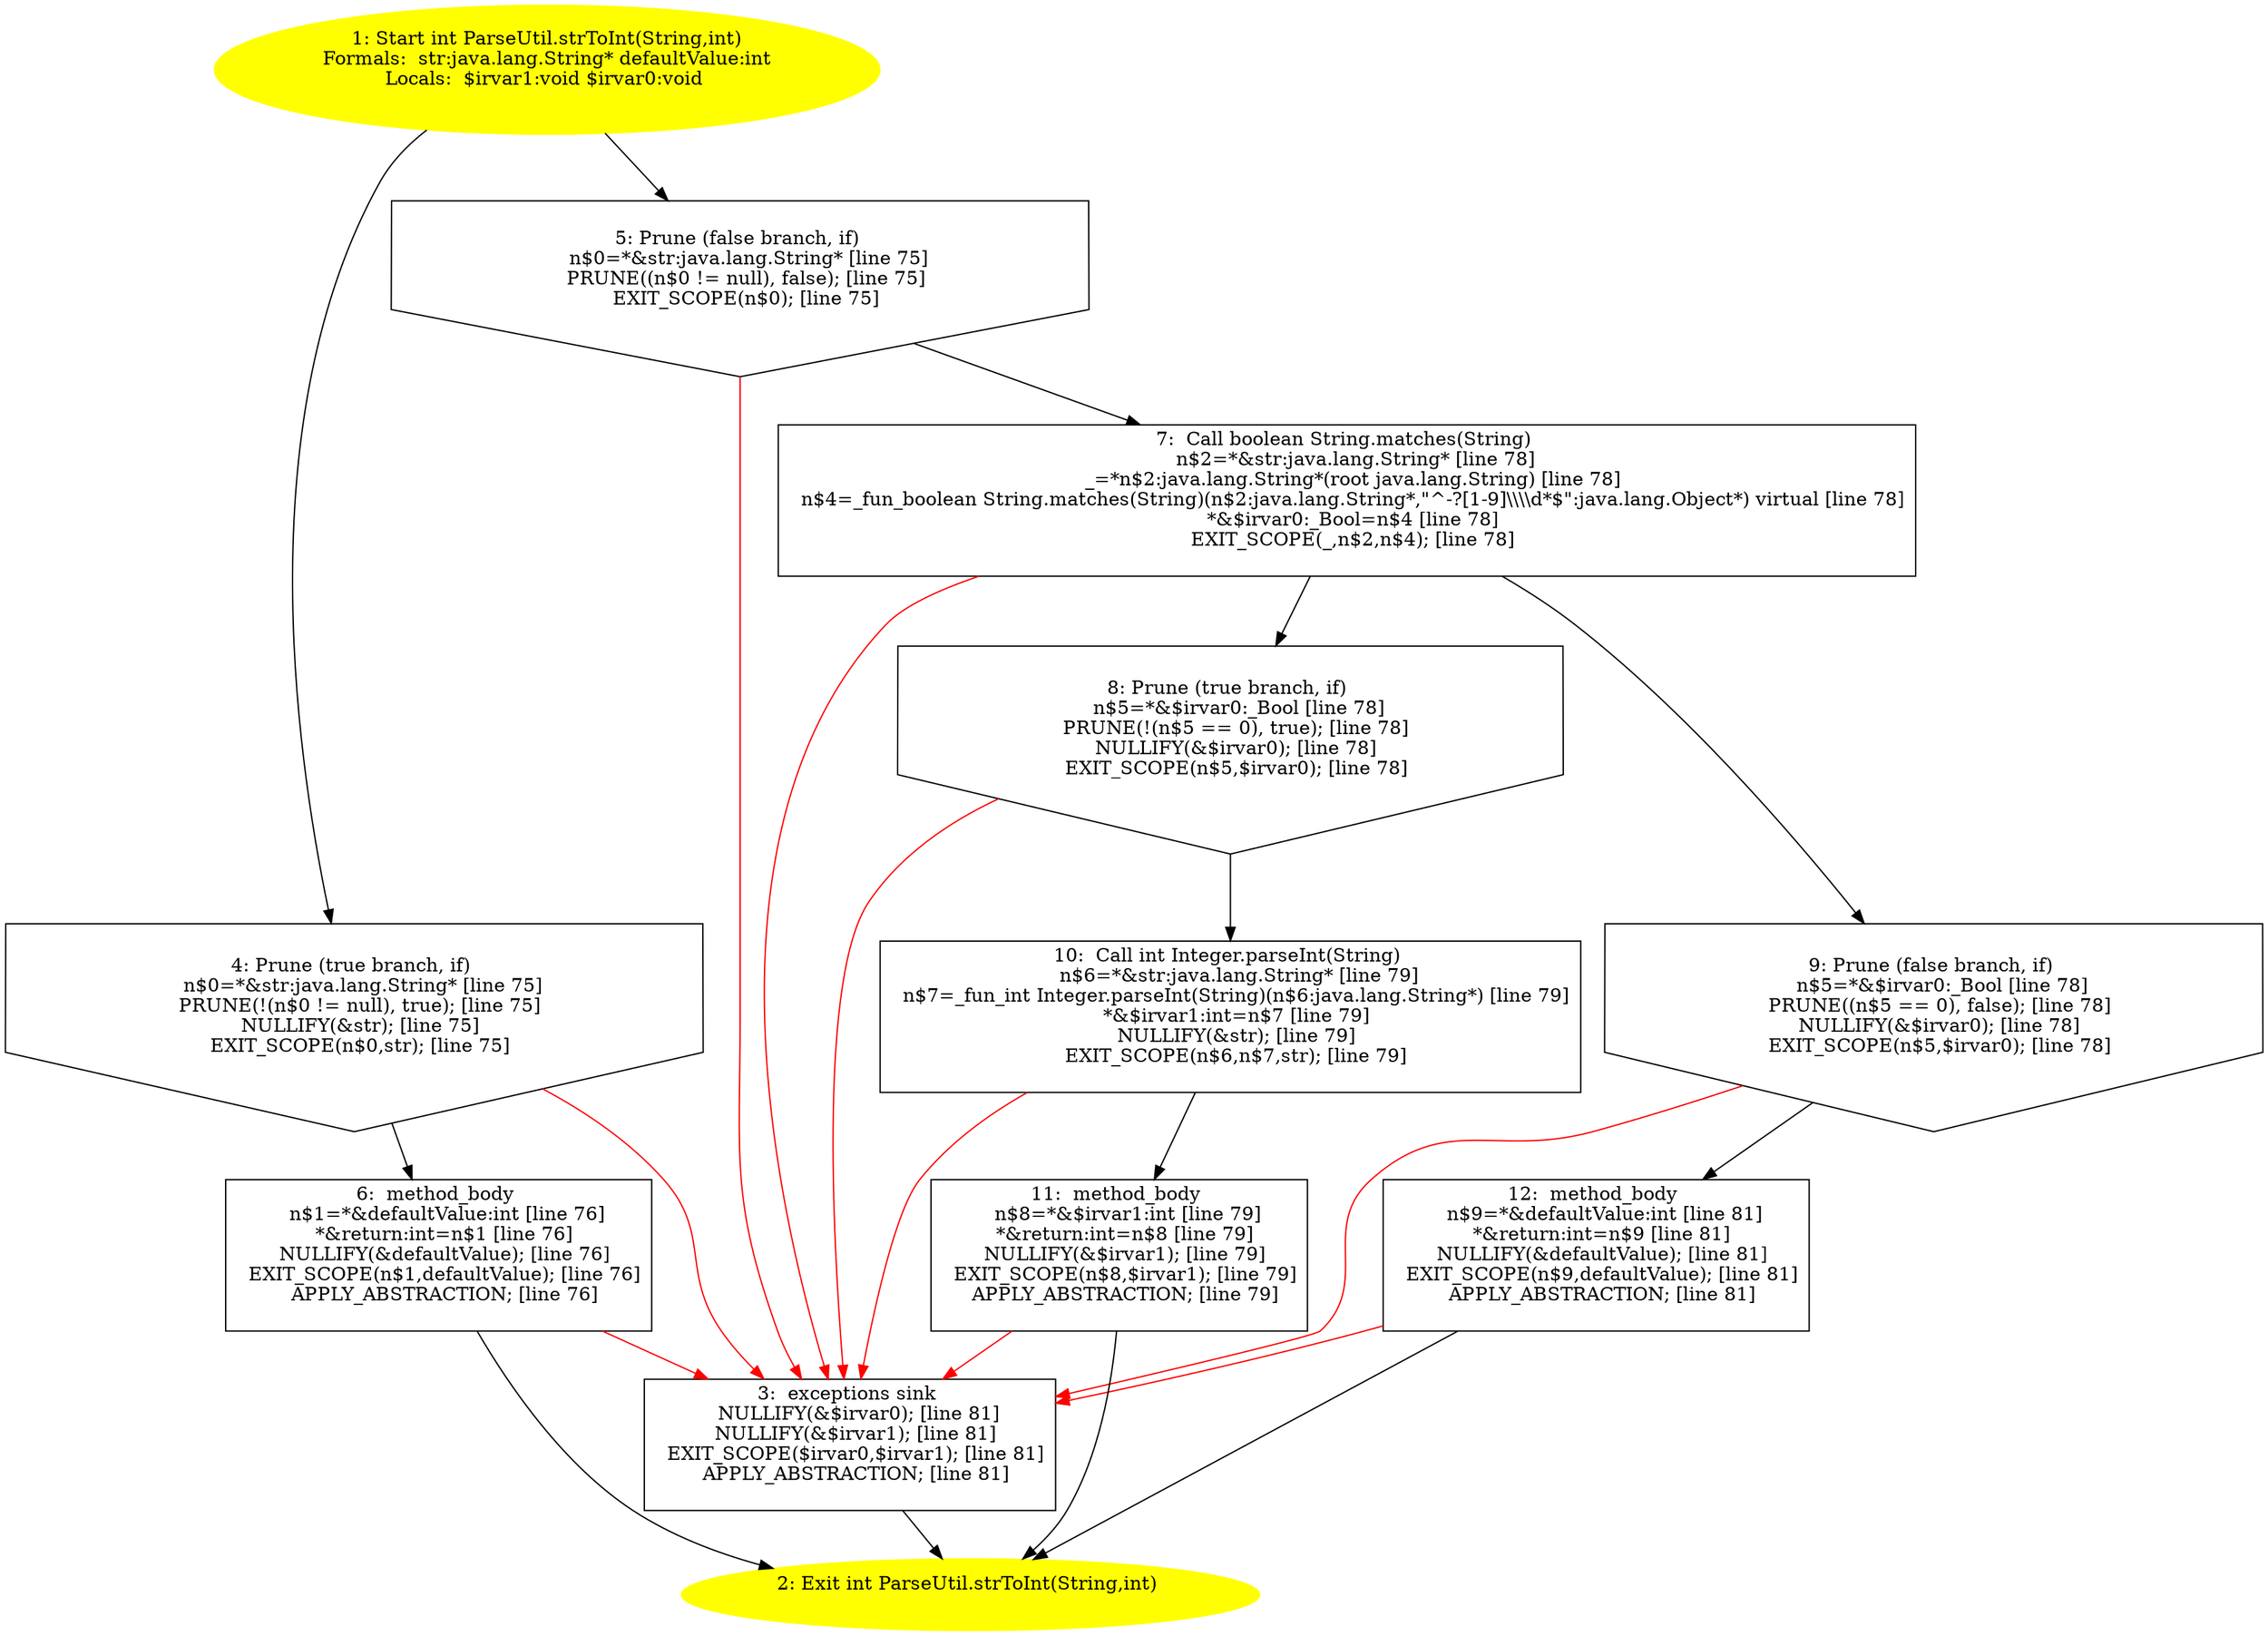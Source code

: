 /* @generated */
digraph cfg {
"com.zrlog.util.ParseUtil.strToInt(java.lang.String,int):int.4270eef770482b5be71871419fcf34ee_1" [label="1: Start int ParseUtil.strToInt(String,int)\nFormals:  str:java.lang.String* defaultValue:int\nLocals:  $irvar1:void $irvar0:void \n  " color=yellow style=filled]
	

	 "com.zrlog.util.ParseUtil.strToInt(java.lang.String,int):int.4270eef770482b5be71871419fcf34ee_1" -> "com.zrlog.util.ParseUtil.strToInt(java.lang.String,int):int.4270eef770482b5be71871419fcf34ee_4" ;
	 "com.zrlog.util.ParseUtil.strToInt(java.lang.String,int):int.4270eef770482b5be71871419fcf34ee_1" -> "com.zrlog.util.ParseUtil.strToInt(java.lang.String,int):int.4270eef770482b5be71871419fcf34ee_5" ;
"com.zrlog.util.ParseUtil.strToInt(java.lang.String,int):int.4270eef770482b5be71871419fcf34ee_2" [label="2: Exit int ParseUtil.strToInt(String,int) \n  " color=yellow style=filled]
	

"com.zrlog.util.ParseUtil.strToInt(java.lang.String,int):int.4270eef770482b5be71871419fcf34ee_3" [label="3:  exceptions sink \n   NULLIFY(&$irvar0); [line 81]\n  NULLIFY(&$irvar1); [line 81]\n  EXIT_SCOPE($irvar0,$irvar1); [line 81]\n  APPLY_ABSTRACTION; [line 81]\n " shape="box"]
	

	 "com.zrlog.util.ParseUtil.strToInt(java.lang.String,int):int.4270eef770482b5be71871419fcf34ee_3" -> "com.zrlog.util.ParseUtil.strToInt(java.lang.String,int):int.4270eef770482b5be71871419fcf34ee_2" ;
"com.zrlog.util.ParseUtil.strToInt(java.lang.String,int):int.4270eef770482b5be71871419fcf34ee_4" [label="4: Prune (true branch, if) \n   n$0=*&str:java.lang.String* [line 75]\n  PRUNE(!(n$0 != null), true); [line 75]\n  NULLIFY(&str); [line 75]\n  EXIT_SCOPE(n$0,str); [line 75]\n " shape="invhouse"]
	

	 "com.zrlog.util.ParseUtil.strToInt(java.lang.String,int):int.4270eef770482b5be71871419fcf34ee_4" -> "com.zrlog.util.ParseUtil.strToInt(java.lang.String,int):int.4270eef770482b5be71871419fcf34ee_6" ;
	 "com.zrlog.util.ParseUtil.strToInt(java.lang.String,int):int.4270eef770482b5be71871419fcf34ee_4" -> "com.zrlog.util.ParseUtil.strToInt(java.lang.String,int):int.4270eef770482b5be71871419fcf34ee_3" [color="red" ];
"com.zrlog.util.ParseUtil.strToInt(java.lang.String,int):int.4270eef770482b5be71871419fcf34ee_5" [label="5: Prune (false branch, if) \n   n$0=*&str:java.lang.String* [line 75]\n  PRUNE((n$0 != null), false); [line 75]\n  EXIT_SCOPE(n$0); [line 75]\n " shape="invhouse"]
	

	 "com.zrlog.util.ParseUtil.strToInt(java.lang.String,int):int.4270eef770482b5be71871419fcf34ee_5" -> "com.zrlog.util.ParseUtil.strToInt(java.lang.String,int):int.4270eef770482b5be71871419fcf34ee_7" ;
	 "com.zrlog.util.ParseUtil.strToInt(java.lang.String,int):int.4270eef770482b5be71871419fcf34ee_5" -> "com.zrlog.util.ParseUtil.strToInt(java.lang.String,int):int.4270eef770482b5be71871419fcf34ee_3" [color="red" ];
"com.zrlog.util.ParseUtil.strToInt(java.lang.String,int):int.4270eef770482b5be71871419fcf34ee_6" [label="6:  method_body \n   n$1=*&defaultValue:int [line 76]\n  *&return:int=n$1 [line 76]\n  NULLIFY(&defaultValue); [line 76]\n  EXIT_SCOPE(n$1,defaultValue); [line 76]\n  APPLY_ABSTRACTION; [line 76]\n " shape="box"]
	

	 "com.zrlog.util.ParseUtil.strToInt(java.lang.String,int):int.4270eef770482b5be71871419fcf34ee_6" -> "com.zrlog.util.ParseUtil.strToInt(java.lang.String,int):int.4270eef770482b5be71871419fcf34ee_2" ;
	 "com.zrlog.util.ParseUtil.strToInt(java.lang.String,int):int.4270eef770482b5be71871419fcf34ee_6" -> "com.zrlog.util.ParseUtil.strToInt(java.lang.String,int):int.4270eef770482b5be71871419fcf34ee_3" [color="red" ];
"com.zrlog.util.ParseUtil.strToInt(java.lang.String,int):int.4270eef770482b5be71871419fcf34ee_7" [label="7:  Call boolean String.matches(String) \n   n$2=*&str:java.lang.String* [line 78]\n  _=*n$2:java.lang.String*(root java.lang.String) [line 78]\n  n$4=_fun_boolean String.matches(String)(n$2:java.lang.String*,\"^-?[1-9]\\\\\\\\d*$\":java.lang.Object*) virtual [line 78]\n  *&$irvar0:_Bool=n$4 [line 78]\n  EXIT_SCOPE(_,n$2,n$4); [line 78]\n " shape="box"]
	

	 "com.zrlog.util.ParseUtil.strToInt(java.lang.String,int):int.4270eef770482b5be71871419fcf34ee_7" -> "com.zrlog.util.ParseUtil.strToInt(java.lang.String,int):int.4270eef770482b5be71871419fcf34ee_8" ;
	 "com.zrlog.util.ParseUtil.strToInt(java.lang.String,int):int.4270eef770482b5be71871419fcf34ee_7" -> "com.zrlog.util.ParseUtil.strToInt(java.lang.String,int):int.4270eef770482b5be71871419fcf34ee_9" ;
	 "com.zrlog.util.ParseUtil.strToInt(java.lang.String,int):int.4270eef770482b5be71871419fcf34ee_7" -> "com.zrlog.util.ParseUtil.strToInt(java.lang.String,int):int.4270eef770482b5be71871419fcf34ee_3" [color="red" ];
"com.zrlog.util.ParseUtil.strToInt(java.lang.String,int):int.4270eef770482b5be71871419fcf34ee_8" [label="8: Prune (true branch, if) \n   n$5=*&$irvar0:_Bool [line 78]\n  PRUNE(!(n$5 == 0), true); [line 78]\n  NULLIFY(&$irvar0); [line 78]\n  EXIT_SCOPE(n$5,$irvar0); [line 78]\n " shape="invhouse"]
	

	 "com.zrlog.util.ParseUtil.strToInt(java.lang.String,int):int.4270eef770482b5be71871419fcf34ee_8" -> "com.zrlog.util.ParseUtil.strToInt(java.lang.String,int):int.4270eef770482b5be71871419fcf34ee_10" ;
	 "com.zrlog.util.ParseUtil.strToInt(java.lang.String,int):int.4270eef770482b5be71871419fcf34ee_8" -> "com.zrlog.util.ParseUtil.strToInt(java.lang.String,int):int.4270eef770482b5be71871419fcf34ee_3" [color="red" ];
"com.zrlog.util.ParseUtil.strToInt(java.lang.String,int):int.4270eef770482b5be71871419fcf34ee_9" [label="9: Prune (false branch, if) \n   n$5=*&$irvar0:_Bool [line 78]\n  PRUNE((n$5 == 0), false); [line 78]\n  NULLIFY(&$irvar0); [line 78]\n  EXIT_SCOPE(n$5,$irvar0); [line 78]\n " shape="invhouse"]
	

	 "com.zrlog.util.ParseUtil.strToInt(java.lang.String,int):int.4270eef770482b5be71871419fcf34ee_9" -> "com.zrlog.util.ParseUtil.strToInt(java.lang.String,int):int.4270eef770482b5be71871419fcf34ee_12" ;
	 "com.zrlog.util.ParseUtil.strToInt(java.lang.String,int):int.4270eef770482b5be71871419fcf34ee_9" -> "com.zrlog.util.ParseUtil.strToInt(java.lang.String,int):int.4270eef770482b5be71871419fcf34ee_3" [color="red" ];
"com.zrlog.util.ParseUtil.strToInt(java.lang.String,int):int.4270eef770482b5be71871419fcf34ee_10" [label="10:  Call int Integer.parseInt(String) \n   n$6=*&str:java.lang.String* [line 79]\n  n$7=_fun_int Integer.parseInt(String)(n$6:java.lang.String*) [line 79]\n  *&$irvar1:int=n$7 [line 79]\n  NULLIFY(&str); [line 79]\n  EXIT_SCOPE(n$6,n$7,str); [line 79]\n " shape="box"]
	

	 "com.zrlog.util.ParseUtil.strToInt(java.lang.String,int):int.4270eef770482b5be71871419fcf34ee_10" -> "com.zrlog.util.ParseUtil.strToInt(java.lang.String,int):int.4270eef770482b5be71871419fcf34ee_11" ;
	 "com.zrlog.util.ParseUtil.strToInt(java.lang.String,int):int.4270eef770482b5be71871419fcf34ee_10" -> "com.zrlog.util.ParseUtil.strToInt(java.lang.String,int):int.4270eef770482b5be71871419fcf34ee_3" [color="red" ];
"com.zrlog.util.ParseUtil.strToInt(java.lang.String,int):int.4270eef770482b5be71871419fcf34ee_11" [label="11:  method_body \n   n$8=*&$irvar1:int [line 79]\n  *&return:int=n$8 [line 79]\n  NULLIFY(&$irvar1); [line 79]\n  EXIT_SCOPE(n$8,$irvar1); [line 79]\n  APPLY_ABSTRACTION; [line 79]\n " shape="box"]
	

	 "com.zrlog.util.ParseUtil.strToInt(java.lang.String,int):int.4270eef770482b5be71871419fcf34ee_11" -> "com.zrlog.util.ParseUtil.strToInt(java.lang.String,int):int.4270eef770482b5be71871419fcf34ee_2" ;
	 "com.zrlog.util.ParseUtil.strToInt(java.lang.String,int):int.4270eef770482b5be71871419fcf34ee_11" -> "com.zrlog.util.ParseUtil.strToInt(java.lang.String,int):int.4270eef770482b5be71871419fcf34ee_3" [color="red" ];
"com.zrlog.util.ParseUtil.strToInt(java.lang.String,int):int.4270eef770482b5be71871419fcf34ee_12" [label="12:  method_body \n   n$9=*&defaultValue:int [line 81]\n  *&return:int=n$9 [line 81]\n  NULLIFY(&defaultValue); [line 81]\n  EXIT_SCOPE(n$9,defaultValue); [line 81]\n  APPLY_ABSTRACTION; [line 81]\n " shape="box"]
	

	 "com.zrlog.util.ParseUtil.strToInt(java.lang.String,int):int.4270eef770482b5be71871419fcf34ee_12" -> "com.zrlog.util.ParseUtil.strToInt(java.lang.String,int):int.4270eef770482b5be71871419fcf34ee_2" ;
	 "com.zrlog.util.ParseUtil.strToInt(java.lang.String,int):int.4270eef770482b5be71871419fcf34ee_12" -> "com.zrlog.util.ParseUtil.strToInt(java.lang.String,int):int.4270eef770482b5be71871419fcf34ee_3" [color="red" ];
}
